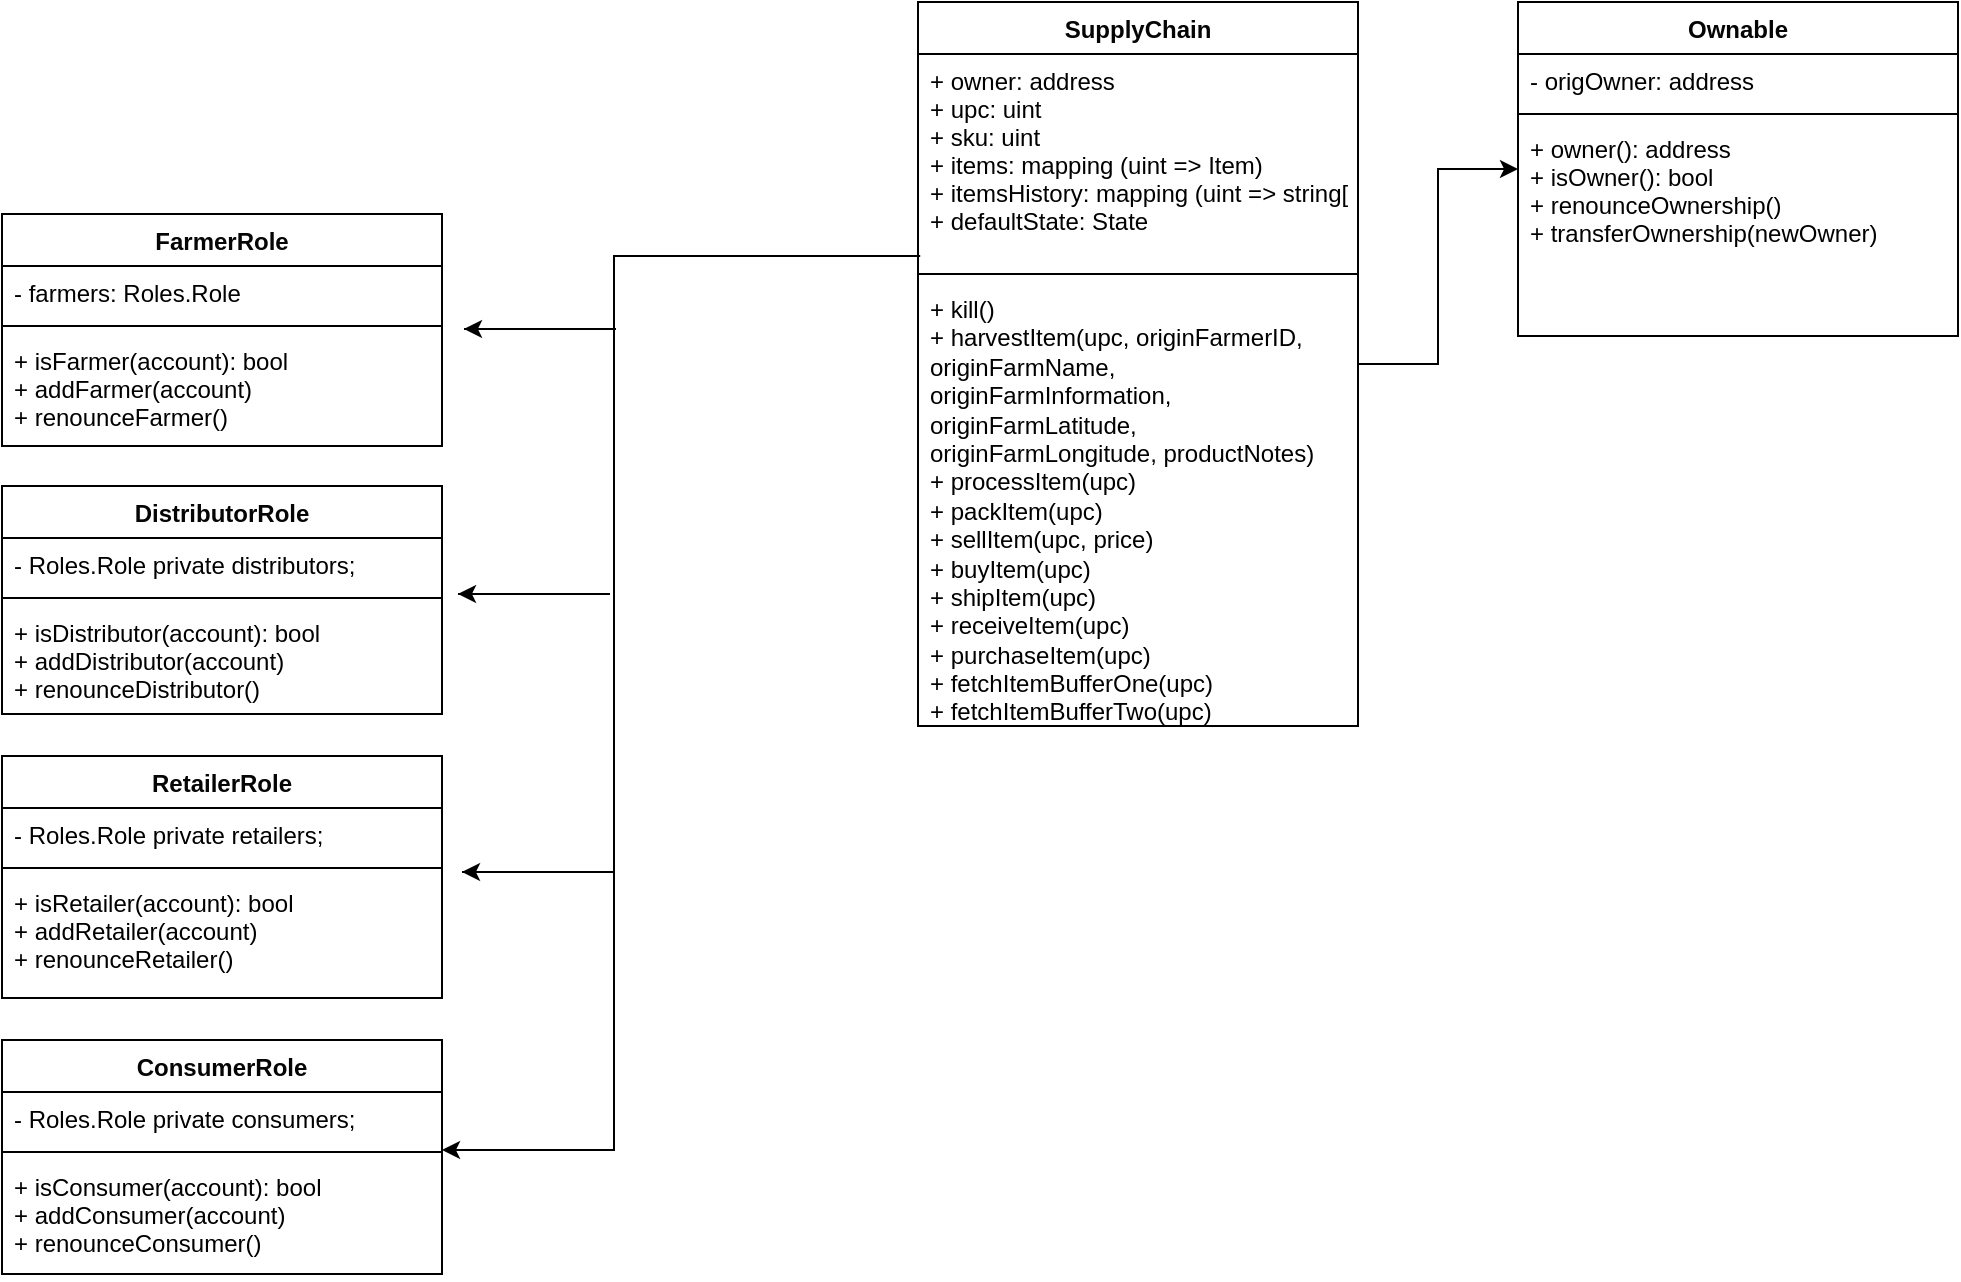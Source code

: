 <mxfile version="13.0.9">
    <diagram id="6ZE538LMrfUPq1R7d1zo" name="Page-1">
        <mxGraphModel dx="1014" dy="780" grid="0" gridSize="10" guides="1" tooltips="1" connect="1" arrows="1" fold="1" page="1" pageScale="1" pageWidth="1100" pageHeight="850" math="0" shadow="0">
            <root>
                <mxCell id="0"/>
                <mxCell id="1" parent="0"/>
                <mxCell id="14" value="" style="edgeStyle=orthogonalEdgeStyle;rounded=0;orthogonalLoop=1;jettySize=auto;html=1;fontColor=#050505;" parent="1" source="10" target="2" edge="1">
                    <mxGeometry relative="1" as="geometry"/>
                </mxCell>
                <mxCell id="2" value="Ownable" style="swimlane;fontStyle=1;align=center;verticalAlign=top;childLayout=stackLayout;horizontal=1;startSize=26;horizontalStack=0;resizeParent=1;resizeParentMax=0;resizeLast=0;collapsible=1;marginBottom=0;fillColor=#ffffff;fontColor=#050505;" parent="1" vertex="1">
                    <mxGeometry x="803" y="107" width="220" height="167" as="geometry"/>
                </mxCell>
                <mxCell id="3" value="- origOwner: address" style="text;strokeColor=none;fillColor=none;align=left;verticalAlign=top;spacingLeft=4;spacingRight=4;overflow=hidden;rotatable=0;points=[[0,0.5],[1,0.5]];portConstraint=eastwest;" parent="2" vertex="1">
                    <mxGeometry y="26" width="220" height="26" as="geometry"/>
                </mxCell>
                <mxCell id="4" value="" style="line;strokeWidth=1;fillColor=none;align=left;verticalAlign=middle;spacingTop=-1;spacingLeft=3;spacingRight=3;rotatable=0;labelPosition=right;points=[];portConstraint=eastwest;" parent="2" vertex="1">
                    <mxGeometry y="52" width="220" height="8" as="geometry"/>
                </mxCell>
                <mxCell id="5" value="+ owner(): address&#10;+ isOwner(): bool&#10;+ renounceOwnership()&#10;+ transferOwnership(newOwner)&#10;&#10;" style="text;strokeColor=none;fillColor=none;align=left;verticalAlign=top;spacingLeft=4;spacingRight=4;overflow=hidden;rotatable=0;points=[[0,0.5],[1,0.5]];portConstraint=eastwest;" parent="2" vertex="1">
                    <mxGeometry y="60" width="220" height="107" as="geometry"/>
                </mxCell>
                <mxCell id="10" value="SupplyChain" style="swimlane;fontStyle=1;align=center;verticalAlign=top;childLayout=stackLayout;horizontal=1;startSize=26;horizontalStack=0;resizeParent=1;resizeParentMax=0;resizeLast=0;collapsible=1;marginBottom=0;fillColor=#ffffff;fontColor=#050505;" parent="1" vertex="1">
                    <mxGeometry x="503" y="107" width="220" height="362" as="geometry"/>
                </mxCell>
                <mxCell id="11" value="+ owner: address&#10;+ upc: uint&#10;+ sku: uint&#10;+ items: mapping (uint =&gt; Item)&#10;+ itemsHistory: mapping (uint =&gt; string[])&#10;+ defaultState: State" style="text;strokeColor=none;fillColor=none;align=left;verticalAlign=top;spacingLeft=4;spacingRight=4;overflow=hidden;rotatable=0;points=[[0,0.5],[1,0.5]];portConstraint=eastwest;" parent="10" vertex="1">
                    <mxGeometry y="26" width="220" height="106" as="geometry"/>
                </mxCell>
                <mxCell id="12" value="" style="line;strokeWidth=1;fillColor=none;align=left;verticalAlign=middle;spacingTop=-1;spacingLeft=3;spacingRight=3;rotatable=0;labelPosition=right;points=[];portConstraint=eastwest;" parent="10" vertex="1">
                    <mxGeometry y="132" width="220" height="8" as="geometry"/>
                </mxCell>
                <mxCell id="13" value="+ kill()&#10;+ harvestItem(upc, originFarmerID, originFarmName, originFarmInformation, originFarmLatitude, originFarmLongitude, productNotes) &#10;+ processItem(upc)&#10;+ packItem(upc)&#10;+ sellItem(upc, price)&#10;+ buyItem(upc)&#10;+ shipItem(upc)&#10;+ receiveItem(upc)&#10;+ purchaseItem(upc)&#10;+ fetchItemBufferOne(upc)&#10;+ fetchItemBufferTwo(upc)" style="text;strokeColor=none;fillColor=none;align=left;verticalAlign=top;spacingLeft=4;spacingRight=4;overflow=hidden;rotatable=0;points=[[0,0.5],[1,0.5]];portConstraint=eastwest;whiteSpace=wrap;" parent="10" vertex="1">
                    <mxGeometry y="140" width="220" height="222" as="geometry"/>
                </mxCell>
                <mxCell id="45" value="FarmerRole" style="swimlane;fontStyle=1;align=center;verticalAlign=top;childLayout=stackLayout;horizontal=1;startSize=26;horizontalStack=0;resizeParent=1;resizeParentMax=0;resizeLast=0;collapsible=1;marginBottom=0;fillColor=#ffffff;fontColor=#050505;" parent="1" vertex="1">
                    <mxGeometry x="45" y="213" width="220" height="116" as="geometry"/>
                </mxCell>
                <mxCell id="46" value="- farmers: Roles.Role" style="text;strokeColor=none;fillColor=none;align=left;verticalAlign=top;spacingLeft=4;spacingRight=4;overflow=hidden;rotatable=0;points=[[0,0.5],[1,0.5]];portConstraint=eastwest;" parent="45" vertex="1">
                    <mxGeometry y="26" width="220" height="26" as="geometry"/>
                </mxCell>
                <mxCell id="47" value="" style="line;strokeWidth=1;fillColor=none;align=left;verticalAlign=middle;spacingTop=-1;spacingLeft=3;spacingRight=3;rotatable=0;labelPosition=right;points=[];portConstraint=eastwest;" parent="45" vertex="1">
                    <mxGeometry y="52" width="220" height="8" as="geometry"/>
                </mxCell>
                <mxCell id="48" value="+ isFarmer(account): bool&#10;+ addFarmer(account)&#10;+ renounceFarmer()&#10;" style="text;strokeColor=none;fillColor=none;align=left;verticalAlign=top;spacingLeft=4;spacingRight=4;overflow=hidden;rotatable=0;points=[[0,0.5],[1,0.5]];portConstraint=eastwest;" parent="45" vertex="1">
                    <mxGeometry y="60" width="220" height="56" as="geometry"/>
                </mxCell>
                <mxCell id="25" value="DistributorRole" style="swimlane;fontStyle=1;align=center;verticalAlign=top;childLayout=stackLayout;horizontal=1;startSize=26;horizontalStack=0;resizeParent=1;resizeParentMax=0;resizeLast=0;collapsible=1;marginBottom=0;fillColor=#ffffff;fontColor=#050505;" parent="1" vertex="1">
                    <mxGeometry x="45" y="349" width="220" height="114" as="geometry"/>
                </mxCell>
                <mxCell id="26" value="- Roles.Role private distributors;" style="text;strokeColor=none;fillColor=none;align=left;verticalAlign=top;spacingLeft=4;spacingRight=4;overflow=hidden;rotatable=0;points=[[0,0.5],[1,0.5]];portConstraint=eastwest;" parent="25" vertex="1">
                    <mxGeometry y="26" width="220" height="26" as="geometry"/>
                </mxCell>
                <mxCell id="27" value="" style="line;strokeWidth=1;fillColor=none;align=left;verticalAlign=middle;spacingTop=-1;spacingLeft=3;spacingRight=3;rotatable=0;labelPosition=right;points=[];portConstraint=eastwest;" parent="25" vertex="1">
                    <mxGeometry y="52" width="220" height="8" as="geometry"/>
                </mxCell>
                <mxCell id="28" value="+ isDistributor(account): bool&#10;+ addDistributor(account)&#10;+ renounceDistributor()" style="text;strokeColor=none;fillColor=none;align=left;verticalAlign=top;spacingLeft=4;spacingRight=4;overflow=hidden;rotatable=0;points=[[0,0.5],[1,0.5]];portConstraint=eastwest;" parent="25" vertex="1">
                    <mxGeometry y="60" width="220" height="54" as="geometry"/>
                </mxCell>
                <mxCell id="50" value="RetailerRole" style="swimlane;fontStyle=1;align=center;verticalAlign=top;childLayout=stackLayout;horizontal=1;startSize=26;horizontalStack=0;resizeParent=1;resizeParentMax=0;resizeLast=0;collapsible=1;marginBottom=0;fillColor=#ffffff;fontColor=#050505;" parent="1" vertex="1">
                    <mxGeometry x="45" y="484" width="220" height="121" as="geometry"/>
                </mxCell>
                <mxCell id="51" value="- Roles.Role private retailers;" style="text;strokeColor=none;fillColor=none;align=left;verticalAlign=top;spacingLeft=4;spacingRight=4;overflow=hidden;rotatable=0;points=[[0,0.5],[1,0.5]];portConstraint=eastwest;" parent="50" vertex="1">
                    <mxGeometry y="26" width="220" height="26" as="geometry"/>
                </mxCell>
                <mxCell id="52" value="" style="line;strokeWidth=1;fillColor=none;align=left;verticalAlign=middle;spacingTop=-1;spacingLeft=3;spacingRight=3;rotatable=0;labelPosition=right;points=[];portConstraint=eastwest;" parent="50" vertex="1">
                    <mxGeometry y="52" width="220" height="8" as="geometry"/>
                </mxCell>
                <mxCell id="53" value="+ isRetailer(account): bool&#10;+ addRetailer(account)&#10;+ renounceRetailer()" style="text;strokeColor=none;fillColor=none;align=left;verticalAlign=top;spacingLeft=4;spacingRight=4;overflow=hidden;rotatable=0;points=[[0,0.5],[1,0.5]];portConstraint=eastwest;" parent="50" vertex="1">
                    <mxGeometry y="60" width="220" height="61" as="geometry"/>
                </mxCell>
                <mxCell id="55" value="ConsumerRole" style="swimlane;fontStyle=1;align=center;verticalAlign=top;childLayout=stackLayout;horizontal=1;startSize=26;horizontalStack=0;resizeParent=1;resizeParentMax=0;resizeLast=0;collapsible=1;marginBottom=0;fillColor=#ffffff;fontColor=#050505;" vertex="1" parent="1">
                    <mxGeometry x="45" y="626" width="220" height="117" as="geometry"/>
                </mxCell>
                <mxCell id="56" value="- Roles.Role private consumers;" style="text;strokeColor=none;fillColor=none;align=left;verticalAlign=top;spacingLeft=4;spacingRight=4;overflow=hidden;rotatable=0;points=[[0,0.5],[1,0.5]];portConstraint=eastwest;" vertex="1" parent="55">
                    <mxGeometry y="26" width="220" height="26" as="geometry"/>
                </mxCell>
                <mxCell id="57" value="" style="line;strokeWidth=1;fillColor=none;align=left;verticalAlign=middle;spacingTop=-1;spacingLeft=3;spacingRight=3;rotatable=0;labelPosition=right;points=[];portConstraint=eastwest;" vertex="1" parent="55">
                    <mxGeometry y="52" width="220" height="8" as="geometry"/>
                </mxCell>
                <mxCell id="58" value="+ isConsumer(account): bool&#10;+ addConsumer(account)&#10;+ renounceConsumer()" style="text;strokeColor=none;fillColor=none;align=left;verticalAlign=top;spacingLeft=4;spacingRight=4;overflow=hidden;rotatable=0;points=[[0,0.5],[1,0.5]];portConstraint=eastwest;" vertex="1" parent="55">
                    <mxGeometry y="60" width="220" height="57" as="geometry"/>
                </mxCell>
                <mxCell id="73" value="" style="edgeStyle=orthogonalEdgeStyle;rounded=0;orthogonalLoop=1;jettySize=auto;html=1;fontColor=#050505;exitX=0.005;exitY=0.953;exitDx=0;exitDy=0;exitPerimeter=0;" edge="1" parent="1" source="11">
                    <mxGeometry relative="1" as="geometry">
                        <mxPoint x="503" y="393.48" as="sourcePoint"/>
                        <mxPoint x="265" y="681" as="targetPoint"/>
                        <Array as="points">
                            <mxPoint x="351" y="234"/>
                            <mxPoint x="351" y="681"/>
                            <mxPoint x="265" y="681"/>
                        </Array>
                    </mxGeometry>
                </mxCell>
                <mxCell id="74" value="" style="edgeStyle=orthogonalEdgeStyle;rounded=0;orthogonalLoop=1;jettySize=auto;html=1;fontColor=#050505;" edge="1" parent="1">
                    <mxGeometry relative="1" as="geometry">
                        <mxPoint x="276" y="270.5" as="sourcePoint"/>
                        <mxPoint x="276" y="270.5" as="targetPoint"/>
                        <Array as="points">
                            <mxPoint x="352" y="270.5"/>
                        </Array>
                    </mxGeometry>
                </mxCell>
                <mxCell id="76" value="" style="edgeStyle=orthogonalEdgeStyle;rounded=0;orthogonalLoop=1;jettySize=auto;html=1;fontColor=#050505;" edge="1" parent="1">
                    <mxGeometry relative="1" as="geometry">
                        <mxPoint x="273" y="403" as="sourcePoint"/>
                        <mxPoint x="273" y="403" as="targetPoint"/>
                        <Array as="points">
                            <mxPoint x="349" y="403"/>
                        </Array>
                    </mxGeometry>
                </mxCell>
                <mxCell id="77" value="" style="edgeStyle=orthogonalEdgeStyle;rounded=0;orthogonalLoop=1;jettySize=auto;html=1;fontColor=#050505;" edge="1" parent="1">
                    <mxGeometry relative="1" as="geometry">
                        <mxPoint x="275" y="542" as="sourcePoint"/>
                        <mxPoint x="275" y="542" as="targetPoint"/>
                        <Array as="points">
                            <mxPoint x="351" y="542"/>
                        </Array>
                    </mxGeometry>
                </mxCell>
            </root>
        </mxGraphModel>
    </diagram>
</mxfile>